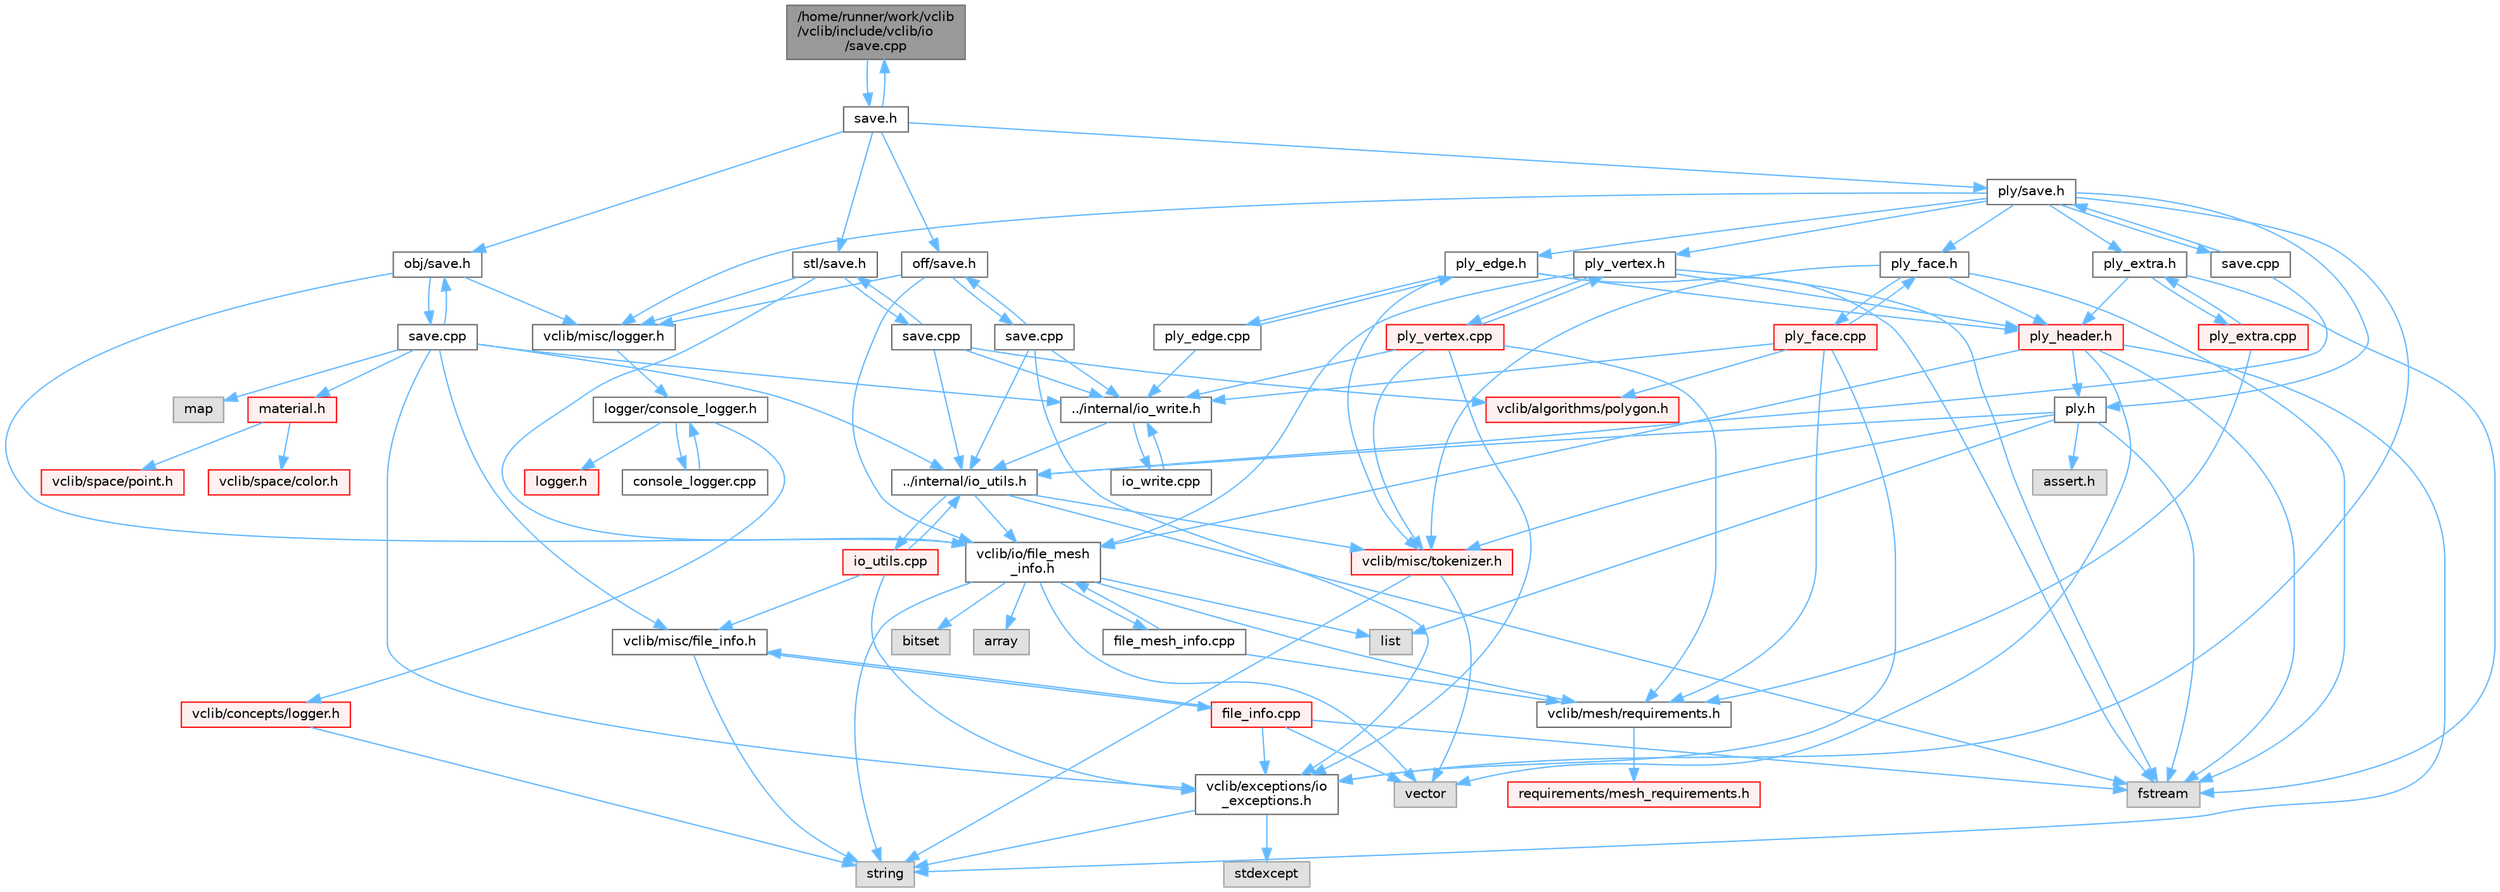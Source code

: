 digraph "/home/runner/work/vclib/vclib/include/vclib/io/save.cpp"
{
 // LATEX_PDF_SIZE
  bgcolor="transparent";
  edge [fontname=Helvetica,fontsize=10,labelfontname=Helvetica,labelfontsize=10];
  node [fontname=Helvetica,fontsize=10,shape=box,height=0.2,width=0.4];
  Node1 [label="/home/runner/work/vclib\l/vclib/include/vclib/io\l/save.cpp",height=0.2,width=0.4,color="gray40", fillcolor="grey60", style="filled", fontcolor="black",tooltip=" "];
  Node1 -> Node2 [color="steelblue1",style="solid"];
  Node2 [label="save.h",height=0.2,width=0.4,color="grey40", fillcolor="white", style="filled",URL="$save_8h.html",tooltip=" "];
  Node2 -> Node3 [color="steelblue1",style="solid"];
  Node3 [label="obj/save.h",height=0.2,width=0.4,color="grey40", fillcolor="white", style="filled",URL="$obj_2save_8h.html",tooltip=" "];
  Node3 -> Node4 [color="steelblue1",style="solid"];
  Node4 [label="vclib/io/file_mesh\l_info.h",height=0.2,width=0.4,color="grey40", fillcolor="white", style="filled",URL="$file__mesh__info_8h.html",tooltip=" "];
  Node4 -> Node5 [color="steelblue1",style="solid"];
  Node5 [label="array",height=0.2,width=0.4,color="grey60", fillcolor="#E0E0E0", style="filled",tooltip=" "];
  Node4 -> Node6 [color="steelblue1",style="solid"];
  Node6 [label="list",height=0.2,width=0.4,color="grey60", fillcolor="#E0E0E0", style="filled",tooltip=" "];
  Node4 -> Node7 [color="steelblue1",style="solid"];
  Node7 [label="string",height=0.2,width=0.4,color="grey60", fillcolor="#E0E0E0", style="filled",tooltip=" "];
  Node4 -> Node8 [color="steelblue1",style="solid"];
  Node8 [label="vector",height=0.2,width=0.4,color="grey60", fillcolor="#E0E0E0", style="filled",tooltip=" "];
  Node4 -> Node9 [color="steelblue1",style="solid"];
  Node9 [label="bitset",height=0.2,width=0.4,color="grey60", fillcolor="#E0E0E0", style="filled",tooltip=" "];
  Node4 -> Node10 [color="steelblue1",style="solid"];
  Node10 [label="vclib/mesh/requirements.h",height=0.2,width=0.4,color="grey40", fillcolor="white", style="filled",URL="$requirements_8h.html",tooltip=" "];
  Node10 -> Node11 [color="steelblue1",style="solid"];
  Node11 [label="requirements/mesh_requirements.h",height=0.2,width=0.4,color="red", fillcolor="#FFF0F0", style="filled",URL="$mesh__requirements_8h.html",tooltip=" "];
  Node4 -> Node184 [color="steelblue1",style="solid"];
  Node184 [label="file_mesh_info.cpp",height=0.2,width=0.4,color="grey40", fillcolor="white", style="filled",URL="$file__mesh__info_8cpp.html",tooltip=" "];
  Node184 -> Node4 [color="steelblue1",style="solid"];
  Node184 -> Node10 [color="steelblue1",style="solid"];
  Node3 -> Node185 [color="steelblue1",style="solid"];
  Node185 [label="vclib/misc/logger.h",height=0.2,width=0.4,color="grey40", fillcolor="white", style="filled",URL="$misc_2logger_8h.html",tooltip=" "];
  Node185 -> Node186 [color="steelblue1",style="solid"];
  Node186 [label="logger/console_logger.h",height=0.2,width=0.4,color="grey40", fillcolor="white", style="filled",URL="$console__logger_8h.html",tooltip=" "];
  Node186 -> Node187 [color="steelblue1",style="solid"];
  Node187 [label="logger.h",height=0.2,width=0.4,color="red", fillcolor="#FFF0F0", style="filled",URL="$misc_2logger_2logger_8h.html",tooltip=" "];
  Node186 -> Node198 [color="steelblue1",style="solid"];
  Node198 [label="vclib/concepts/logger.h",height=0.2,width=0.4,color="red", fillcolor="#FFF0F0", style="filled",URL="$concepts_2logger_8h.html",tooltip=" "];
  Node198 -> Node7 [color="steelblue1",style="solid"];
  Node186 -> Node199 [color="steelblue1",style="solid"];
  Node199 [label="console_logger.cpp",height=0.2,width=0.4,color="grey40", fillcolor="white", style="filled",URL="$console__logger_8cpp.html",tooltip=" "];
  Node199 -> Node186 [color="steelblue1",style="solid"];
  Node3 -> Node200 [color="steelblue1",style="solid"];
  Node200 [label="save.cpp",height=0.2,width=0.4,color="grey40", fillcolor="white", style="filled",URL="$obj_2save_8cpp.html",tooltip=" "];
  Node200 -> Node3 [color="steelblue1",style="solid"];
  Node200 -> Node201 [color="steelblue1",style="solid"];
  Node201 [label="map",height=0.2,width=0.4,color="grey60", fillcolor="#E0E0E0", style="filled",tooltip=" "];
  Node200 -> Node202 [color="steelblue1",style="solid"];
  Node202 [label="vclib/exceptions/io\l_exceptions.h",height=0.2,width=0.4,color="grey40", fillcolor="white", style="filled",URL="$io__exceptions_8h.html",tooltip=" "];
  Node202 -> Node81 [color="steelblue1",style="solid"];
  Node81 [label="stdexcept",height=0.2,width=0.4,color="grey60", fillcolor="#E0E0E0", style="filled",tooltip=" "];
  Node202 -> Node7 [color="steelblue1",style="solid"];
  Node200 -> Node203 [color="steelblue1",style="solid"];
  Node203 [label="vclib/misc/file_info.h",height=0.2,width=0.4,color="grey40", fillcolor="white", style="filled",URL="$file__info_8h.html",tooltip=" "];
  Node203 -> Node7 [color="steelblue1",style="solid"];
  Node203 -> Node204 [color="steelblue1",style="solid"];
  Node204 [label="file_info.cpp",height=0.2,width=0.4,color="red", fillcolor="#FFF0F0", style="filled",URL="$file__info_8cpp.html",tooltip=" "];
  Node204 -> Node203 [color="steelblue1",style="solid"];
  Node204 -> Node205 [color="steelblue1",style="solid"];
  Node205 [label="fstream",height=0.2,width=0.4,color="grey60", fillcolor="#E0E0E0", style="filled",tooltip=" "];
  Node204 -> Node8 [color="steelblue1",style="solid"];
  Node204 -> Node202 [color="steelblue1",style="solid"];
  Node200 -> Node207 [color="steelblue1",style="solid"];
  Node207 [label="../internal/io_utils.h",height=0.2,width=0.4,color="grey40", fillcolor="white", style="filled",URL="$io__utils_8h.html",tooltip=" "];
  Node207 -> Node205 [color="steelblue1",style="solid"];
  Node207 -> Node4 [color="steelblue1",style="solid"];
  Node207 -> Node208 [color="steelblue1",style="solid"];
  Node208 [label="vclib/misc/tokenizer.h",height=0.2,width=0.4,color="red", fillcolor="#FFF0F0", style="filled",URL="$tokenizer_8h.html",tooltip=" "];
  Node208 -> Node7 [color="steelblue1",style="solid"];
  Node208 -> Node8 [color="steelblue1",style="solid"];
  Node207 -> Node210 [color="steelblue1",style="solid"];
  Node210 [label="io_utils.cpp",height=0.2,width=0.4,color="red", fillcolor="#FFF0F0", style="filled",URL="$io__utils_8cpp.html",tooltip=" "];
  Node210 -> Node207 [color="steelblue1",style="solid"];
  Node210 -> Node202 [color="steelblue1",style="solid"];
  Node210 -> Node203 [color="steelblue1",style="solid"];
  Node200 -> Node214 [color="steelblue1",style="solid"];
  Node214 [label="../internal/io_write.h",height=0.2,width=0.4,color="grey40", fillcolor="white", style="filled",URL="$io__write_8h.html",tooltip=" "];
  Node214 -> Node207 [color="steelblue1",style="solid"];
  Node214 -> Node215 [color="steelblue1",style="solid"];
  Node215 [label="io_write.cpp",height=0.2,width=0.4,color="grey40", fillcolor="white", style="filled",URL="$io__write_8cpp.html",tooltip=" "];
  Node215 -> Node214 [color="steelblue1",style="solid"];
  Node200 -> Node216 [color="steelblue1",style="solid"];
  Node216 [label="material.h",height=0.2,width=0.4,color="red", fillcolor="#FFF0F0", style="filled",URL="$material_8h.html",tooltip=" "];
  Node216 -> Node33 [color="steelblue1",style="solid"];
  Node33 [label="vclib/space/color.h",height=0.2,width=0.4,color="red", fillcolor="#FFF0F0", style="filled",URL="$space_2color_8h.html",tooltip=" "];
  Node216 -> Node50 [color="steelblue1",style="solid"];
  Node50 [label="vclib/space/point.h",height=0.2,width=0.4,color="red", fillcolor="#FFF0F0", style="filled",URL="$space_2point_8h.html",tooltip=" "];
  Node2 -> Node218 [color="steelblue1",style="solid"];
  Node218 [label="off/save.h",height=0.2,width=0.4,color="grey40", fillcolor="white", style="filled",URL="$off_2save_8h.html",tooltip=" "];
  Node218 -> Node4 [color="steelblue1",style="solid"];
  Node218 -> Node185 [color="steelblue1",style="solid"];
  Node218 -> Node219 [color="steelblue1",style="solid"];
  Node219 [label="save.cpp",height=0.2,width=0.4,color="grey40", fillcolor="white", style="filled",URL="$off_2save_8cpp.html",tooltip=" "];
  Node219 -> Node218 [color="steelblue1",style="solid"];
  Node219 -> Node202 [color="steelblue1",style="solid"];
  Node219 -> Node207 [color="steelblue1",style="solid"];
  Node219 -> Node214 [color="steelblue1",style="solid"];
  Node2 -> Node220 [color="steelblue1",style="solid"];
  Node220 [label="ply/save.h",height=0.2,width=0.4,color="grey40", fillcolor="white", style="filled",URL="$ply_2save_8h.html",tooltip=" "];
  Node220 -> Node202 [color="steelblue1",style="solid"];
  Node220 -> Node185 [color="steelblue1",style="solid"];
  Node220 -> Node221 [color="steelblue1",style="solid"];
  Node221 [label="ply.h",height=0.2,width=0.4,color="grey40", fillcolor="white", style="filled",URL="$ply_8h.html",tooltip=" "];
  Node221 -> Node24 [color="steelblue1",style="solid"];
  Node24 [label="assert.h",height=0.2,width=0.4,color="grey60", fillcolor="#E0E0E0", style="filled",tooltip=" "];
  Node221 -> Node205 [color="steelblue1",style="solid"];
  Node221 -> Node6 [color="steelblue1",style="solid"];
  Node221 -> Node208 [color="steelblue1",style="solid"];
  Node221 -> Node207 [color="steelblue1",style="solid"];
  Node220 -> Node222 [color="steelblue1",style="solid"];
  Node222 [label="ply_edge.h",height=0.2,width=0.4,color="grey40", fillcolor="white", style="filled",URL="$ply__edge_8h.html",tooltip=" "];
  Node222 -> Node205 [color="steelblue1",style="solid"];
  Node222 -> Node208 [color="steelblue1",style="solid"];
  Node222 -> Node223 [color="steelblue1",style="solid"];
  Node223 [label="ply_header.h",height=0.2,width=0.4,color="red", fillcolor="#FFF0F0", style="filled",URL="$ply__header_8h.html",tooltip=" "];
  Node223 -> Node8 [color="steelblue1",style="solid"];
  Node223 -> Node7 [color="steelblue1",style="solid"];
  Node223 -> Node205 [color="steelblue1",style="solid"];
  Node223 -> Node4 [color="steelblue1",style="solid"];
  Node223 -> Node221 [color="steelblue1",style="solid"];
  Node222 -> Node226 [color="steelblue1",style="solid"];
  Node226 [label="ply_edge.cpp",height=0.2,width=0.4,color="grey40", fillcolor="white", style="filled",URL="$ply__edge_8cpp.html",tooltip=" "];
  Node226 -> Node222 [color="steelblue1",style="solid"];
  Node226 -> Node214 [color="steelblue1",style="solid"];
  Node220 -> Node227 [color="steelblue1",style="solid"];
  Node227 [label="ply_extra.h",height=0.2,width=0.4,color="grey40", fillcolor="white", style="filled",URL="$ply__extra_8h.html",tooltip=" "];
  Node227 -> Node223 [color="steelblue1",style="solid"];
  Node227 -> Node205 [color="steelblue1",style="solid"];
  Node227 -> Node228 [color="steelblue1",style="solid"];
  Node228 [label="ply_extra.cpp",height=0.2,width=0.4,color="red", fillcolor="#FFF0F0", style="filled",URL="$ply__extra_8cpp.html",tooltip=" "];
  Node228 -> Node227 [color="steelblue1",style="solid"];
  Node228 -> Node10 [color="steelblue1",style="solid"];
  Node220 -> Node231 [color="steelblue1",style="solid"];
  Node231 [label="ply_face.h",height=0.2,width=0.4,color="grey40", fillcolor="white", style="filled",URL="$ply__face_8h.html",tooltip=" "];
  Node231 -> Node205 [color="steelblue1",style="solid"];
  Node231 -> Node208 [color="steelblue1",style="solid"];
  Node231 -> Node223 [color="steelblue1",style="solid"];
  Node231 -> Node232 [color="steelblue1",style="solid"];
  Node232 [label="ply_face.cpp",height=0.2,width=0.4,color="red", fillcolor="#FFF0F0", style="filled",URL="$ply__face_8cpp.html",tooltip=" "];
  Node232 -> Node231 [color="steelblue1",style="solid"];
  Node232 -> Node233 [color="steelblue1",style="solid"];
  Node233 [label="vclib/algorithms/polygon.h",height=0.2,width=0.4,color="red", fillcolor="#FFF0F0", style="filled",URL="$algorithms_2polygon_8h.html",tooltip=" "];
  Node232 -> Node202 [color="steelblue1",style="solid"];
  Node232 -> Node10 [color="steelblue1",style="solid"];
  Node232 -> Node214 [color="steelblue1",style="solid"];
  Node220 -> Node280 [color="steelblue1",style="solid"];
  Node280 [label="ply_vertex.h",height=0.2,width=0.4,color="grey40", fillcolor="white", style="filled",URL="$ply__vertex_8h.html",tooltip=" "];
  Node280 -> Node4 [color="steelblue1",style="solid"];
  Node280 -> Node223 [color="steelblue1",style="solid"];
  Node280 -> Node205 [color="steelblue1",style="solid"];
  Node280 -> Node281 [color="steelblue1",style="solid"];
  Node281 [label="ply_vertex.cpp",height=0.2,width=0.4,color="red", fillcolor="#FFF0F0", style="filled",URL="$ply__vertex_8cpp.html",tooltip=" "];
  Node281 -> Node280 [color="steelblue1",style="solid"];
  Node281 -> Node208 [color="steelblue1",style="solid"];
  Node281 -> Node10 [color="steelblue1",style="solid"];
  Node281 -> Node202 [color="steelblue1",style="solid"];
  Node281 -> Node214 [color="steelblue1",style="solid"];
  Node220 -> Node282 [color="steelblue1",style="solid"];
  Node282 [label="save.cpp",height=0.2,width=0.4,color="grey40", fillcolor="white", style="filled",URL="$ply_2save_8cpp.html",tooltip=" "];
  Node282 -> Node220 [color="steelblue1",style="solid"];
  Node282 -> Node207 [color="steelblue1",style="solid"];
  Node2 -> Node283 [color="steelblue1",style="solid"];
  Node283 [label="stl/save.h",height=0.2,width=0.4,color="grey40", fillcolor="white", style="filled",URL="$stl_2save_8h.html",tooltip=" "];
  Node283 -> Node4 [color="steelblue1",style="solid"];
  Node283 -> Node185 [color="steelblue1",style="solid"];
  Node283 -> Node284 [color="steelblue1",style="solid"];
  Node284 [label="save.cpp",height=0.2,width=0.4,color="grey40", fillcolor="white", style="filled",URL="$stl_2save_8cpp.html",tooltip=" "];
  Node284 -> Node283 [color="steelblue1",style="solid"];
  Node284 -> Node207 [color="steelblue1",style="solid"];
  Node284 -> Node214 [color="steelblue1",style="solid"];
  Node284 -> Node233 [color="steelblue1",style="solid"];
  Node2 -> Node1 [color="steelblue1",style="solid"];
}
